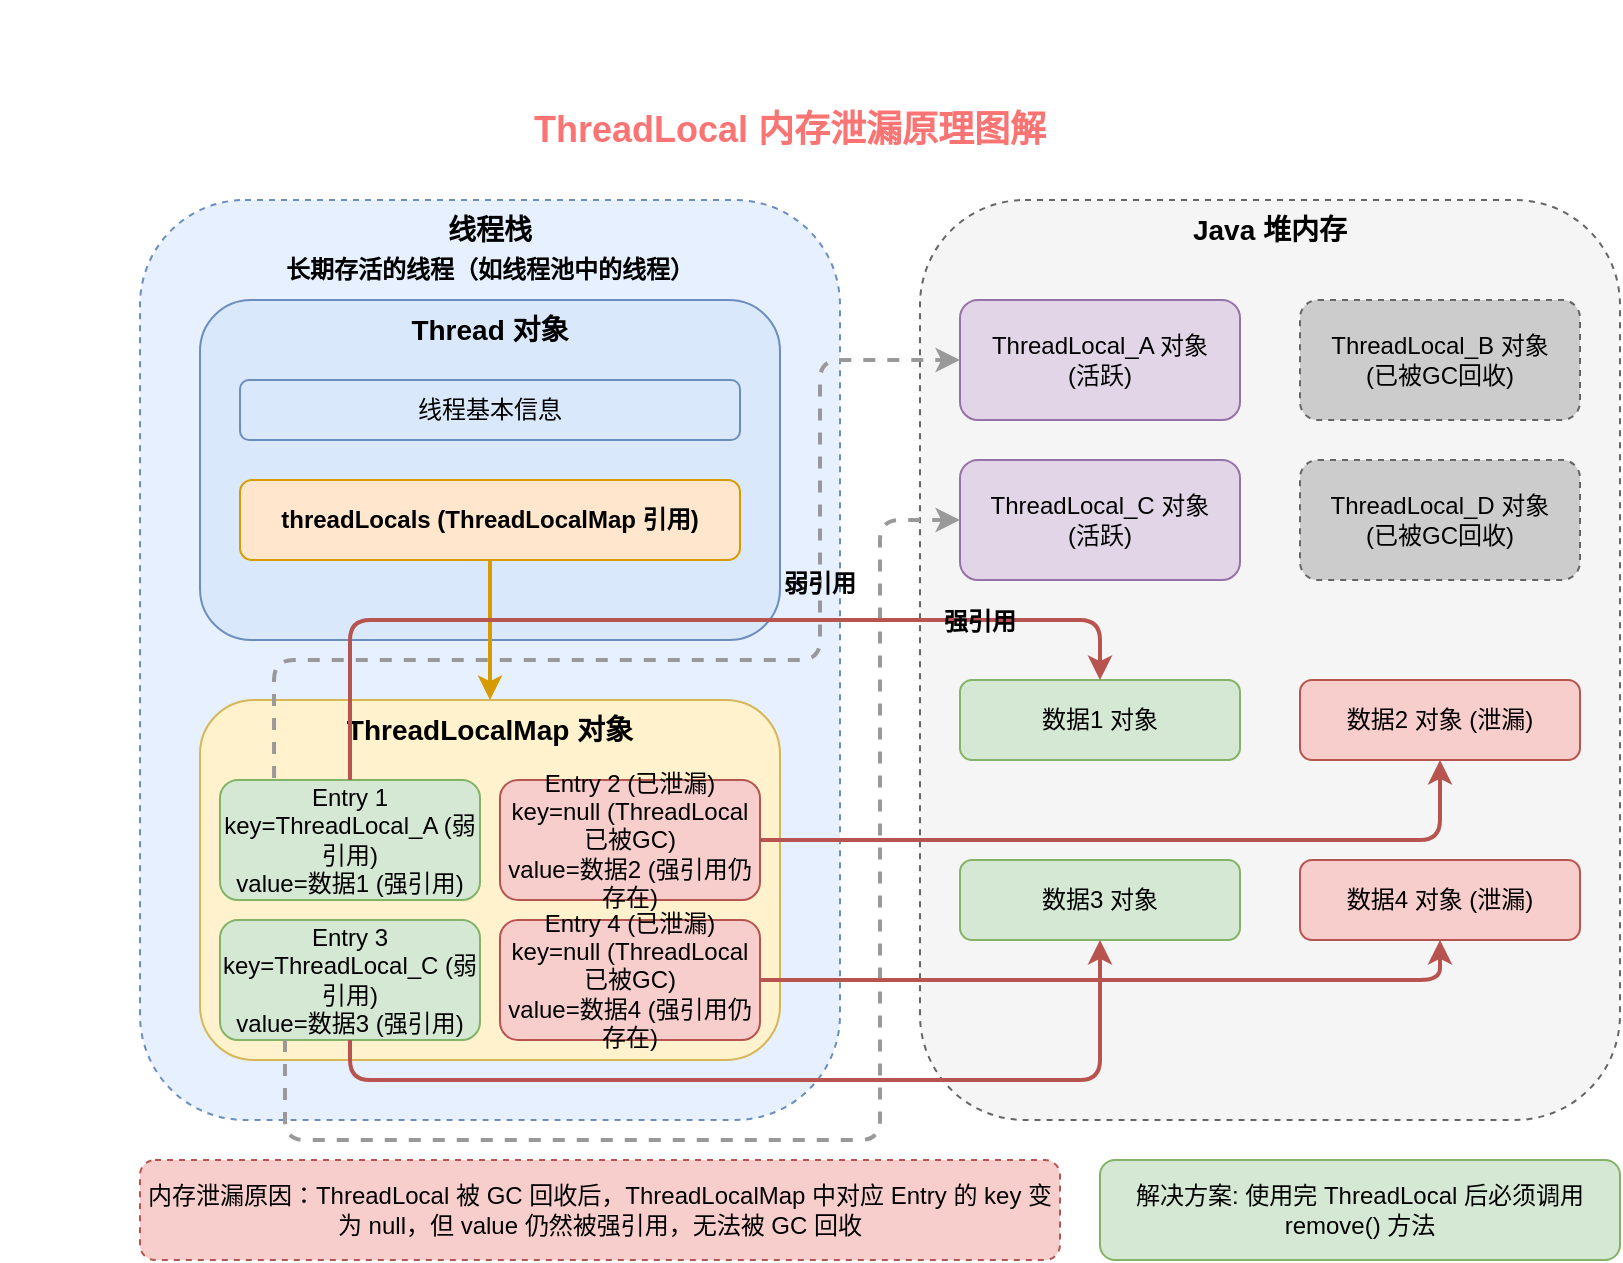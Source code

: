<mxfile version="25.0.2">
  <diagram id="3n5k-XV6Mu2RpvXu35rQ" name="ThreadLocal内存泄漏">
    <mxGraphModel dx="1420" dy="893" grid="1" gridSize="10" guides="1" tooltips="1" connect="1" arrows="1" fold="1" page="1" pageScale="1" pageWidth="850" pageHeight="1100" math="0" shadow="0">
      <root>
        <mxCell id="0" />
        <mxCell id="1" parent="0" />
        <object label="" id="theme-styles">
          <mxCell style="strokeColor=none;fillColor=none;" parent="1" vertex="1">
            <mxGeometry as="geometry" />
          </mxCell>
        </object>
        <object label="&lt;style&gt; /* 主题适配样式 */ @media (prefers-color-scheme: dark) {   .svg-text { fill: #e0e0e0; }   .svg-line { stroke: #aaaaaa; }   .svg-thread { fill: #2b579a; }   .svg-threadlocal { fill: #795c94; }   .svg-map { fill: #b18602; }   .svg-entry { fill: #356635; }   .svg-danger { fill: #a73232; }   .svg-weak { stroke: #999999; stroke-dasharray: 5 3; }   .svg-strong { stroke: #ff4d4d; }   .svg-garbage { fill: #aaaaaa; }   .svg-heap { fill: #e8e8e8; }   .svg-stack { fill: #d4e1f5; } } @media (prefers-color-scheme: light) {   .svg-text { fill: #333333; }   .svg-line { stroke: #666666; }   .svg-thread { fill: #dae8fc; }   .svg-threadlocal { fill: #e1d5e7; }   .svg-map { fill: #fff2cc; }   .svg-entry { fill: #d5e8d4; }   .svg-danger { fill: #f8cecc; }   .svg-weak { stroke: #999999; stroke-dasharray: 5 3; }   .svg-strong { stroke: #b85450; }   .svg-garbage { fill: #cccccc; }   .svg-heap { fill: #f5f5f5; }   .svg-stack { fill: #e6f0ff; } } &lt;/style&gt;" id="css-style-block">
          <mxCell style="text;html=1;strokeColor=none;fillColor=none;align=left;verticalAlign=middle;whiteSpace=wrap;rounded=0;fontSize=1;fontColor=#CCCCCC;" parent="1" vertex="1">
            <mxGeometry x="10" y="10" width="10" height="10" as="geometry" />
          </mxCell>
        </object>
        <mxCell id="21" value="&lt;b&gt;ThreadLocal 内存泄漏原理图解&lt;/b&gt;" style="text;html=1;strokeColor=none;fillColor=none;align=center;verticalAlign=middle;whiteSpace=wrap;rounded=0;class=svg-text;fontSize=18;fontColor=#fb7474;" parent="1" vertex="1">
          <mxGeometry x="180" y="50" width="430" height="30" as="geometry" />
        </mxCell>
        <mxCell id="30" value="Java 堆内存" style="rounded=1;whiteSpace=wrap;html=1;fillColor=#f5f5f5;strokeColor=#666666;verticalAlign=top;fontStyle=1;fontSize=14;dashed=1;class=svg-heap;" vertex="1" parent="1">
          <mxGeometry x="460" y="100" width="350" height="460" as="geometry" />
        </mxCell>
        <mxCell id="31" value="线程栈" style="rounded=1;whiteSpace=wrap;html=1;fillColor=#e6f0ff;strokeColor=#6c8ebf;verticalAlign=top;fontStyle=1;fontSize=14;dashed=1;class=svg-stack;" vertex="1" parent="1">
          <mxGeometry x="70" y="100" width="350" height="460" as="geometry" />
        </mxCell>
        <mxCell id="2" value="&lt;b&gt;Thread 对象&lt;/b&gt;" style="rounded=1;whiteSpace=wrap;html=1;fillColor=#dae8fc;strokeColor=#6c8ebf;verticalAlign=top;fontSize=14;class=svg-thread;" parent="1" vertex="1">
          <mxGeometry x="100" y="150" width="290" height="170" as="geometry" />
        </mxCell>
        <mxCell id="3" value="线程基本信息" style="rounded=1;whiteSpace=wrap;html=1;fillColor=none;strokeColor=#6c8ebf;class=svg-text;" parent="1" vertex="1">
          <mxGeometry x="120" y="190" width="250" height="30" as="geometry" />
        </mxCell>
        <mxCell id="4" value="threadLocals (ThreadLocalMap 引用)" style="rounded=1;whiteSpace=wrap;html=1;fillColor=#ffe6cc;strokeColor=#d79b00;fontStyle=1;class=svg-text;" parent="1" vertex="1">
          <mxGeometry x="120" y="240" width="250" height="40" as="geometry" />
        </mxCell>
        <mxCell id="6" value="ThreadLocalMap 对象" style="rounded=1;whiteSpace=wrap;html=1;fillColor=#fff2cc;strokeColor=#d6b656;verticalAlign=top;fontStyle=1;fontSize=14;class=svg-map;" parent="1" vertex="1">
          <mxGeometry x="100" y="350" width="290" height="180" as="geometry" />
        </mxCell>
        <mxCell id="7" value="Entry 1&lt;br&gt;key=ThreadLocal_A (弱引用)&lt;br&gt;value=数据1 (强引用)" style="rounded=1;whiteSpace=wrap;html=1;fillColor=#d5e8d4;strokeColor=#82b366;class=svg-entry;" parent="1" vertex="1">
          <mxGeometry x="110" y="390" width="130" height="60" as="geometry" />
        </mxCell>
        <mxCell id="9" value="Entry 3&lt;br&gt;key=ThreadLocal_C (弱引用)&lt;br&gt;value=数据3 (强引用)" style="rounded=1;whiteSpace=wrap;html=1;fillColor=#d5e8d4;strokeColor=#82b366;class=svg-entry;" parent="1" vertex="1">
          <mxGeometry x="110" y="460" width="130" height="60" as="geometry" />
        </mxCell>
        <mxCell id="8" value="Entry 2 (已泄漏)&lt;br&gt;key=null (ThreadLocal已被GC)&lt;br&gt;value=数据2 (强引用仍存在)" style="rounded=1;whiteSpace=wrap;html=1;fillColor=#f8cecc;strokeColor=#b85450;class=svg-danger;" parent="1" vertex="1">
          <mxGeometry x="250" y="390" width="130" height="60" as="geometry" />
        </mxCell>
        <mxCell id="10" value="Entry 4 (已泄漏)&lt;br&gt;key=null (ThreadLocal已被GC)&lt;br&gt;value=数据4 (强引用仍存在)" style="rounded=1;whiteSpace=wrap;html=1;fillColor=#f8cecc;strokeColor=#b85450;class=svg-danger;" parent="1" vertex="1">
          <mxGeometry x="250" y="460" width="130" height="60" as="geometry" />
        </mxCell>
        <mxCell id="11" value="ThreadLocal_A 对象&lt;br&gt;(活跃)" style="rounded=1;whiteSpace=wrap;html=1;fillColor=#e1d5e7;strokeColor=#9673a6;class=svg-threadlocal;" parent="1" vertex="1">
          <mxGeometry x="480" y="150" width="140" height="60" as="geometry" />
        </mxCell>
        <mxCell id="13" value="ThreadLocal_C 对象&lt;br&gt;(活跃)" style="rounded=1;whiteSpace=wrap;html=1;fillColor=#e1d5e7;strokeColor=#9673a6;class=svg-threadlocal;" parent="1" vertex="1">
          <mxGeometry x="480" y="230" width="140" height="60" as="geometry" />
        </mxCell>
        <mxCell id="12" value="ThreadLocal_B 对象&lt;br&gt;(已被GC回收)" style="rounded=1;whiteSpace=wrap;html=1;fillColor=#cccccc;strokeColor=#666666;dashed=1;class=svg-garbage;" parent="1" vertex="1">
          <mxGeometry x="650" y="150" width="140" height="60" as="geometry" />
        </mxCell>
        <mxCell id="14" value="ThreadLocal_D 对象&lt;br&gt;(已被GC回收)" style="rounded=1;whiteSpace=wrap;html=1;fillColor=#cccccc;strokeColor=#666666;dashed=1;class=svg-garbage;" parent="1" vertex="1">
          <mxGeometry x="650" y="230" width="140" height="60" as="geometry" />
        </mxCell>
        <mxCell id="41" value="数据1 对象" style="rounded=1;whiteSpace=wrap;html=1;fillColor=#d5e8d4;strokeColor=#82b366;class=svg-entry;" vertex="1" parent="1">
          <mxGeometry x="480" y="340" width="140" height="40" as="geometry" />
        </mxCell>
        <mxCell id="42" value="数据2 对象 (泄漏)" style="rounded=1;whiteSpace=wrap;html=1;fillColor=#f8cecc;strokeColor=#b85450;class=svg-danger;" vertex="1" parent="1">
          <mxGeometry x="650" y="340" width="140" height="40" as="geometry" />
        </mxCell>
        <mxCell id="43" value="数据3 对象" style="rounded=1;whiteSpace=wrap;html=1;fillColor=#d5e8d4;strokeColor=#82b366;class=svg-entry;" vertex="1" parent="1">
          <mxGeometry x="480" y="430" width="140" height="40" as="geometry" />
        </mxCell>
        <mxCell id="44" value="数据4 对象 (泄漏)" style="rounded=1;whiteSpace=wrap;html=1;fillColor=#f8cecc;strokeColor=#b85450;class=svg-danger;" vertex="1" parent="1">
          <mxGeometry x="650" y="430" width="140" height="40" as="geometry" />
        </mxCell>
        <mxCell id="5" style="edgeStyle=orthogonalEdgeStyle;html=1;entryX=0.5;entryY=0;entryDx=0;entryDy=0;strokeWidth=2;fillColor=#ffe6cc;strokeColor=#d79b00;exitX=0.5;exitY=1;exitDx=0;exitDy=0;class=svg-line;" parent="1" source="4" target="6" edge="1">
          <mxGeometry relative="1" as="geometry">
            <Array as="points">
              <mxPoint x="245" y="320" />
              <mxPoint x="245" y="320" />
            </Array>
          </mxGeometry>
        </mxCell>
        <mxCell id="15" style="edgeStyle=orthogonalEdgeStyle;html=1;entryX=0;entryY=0.5;entryDx=0;entryDy=0;strokeWidth=2;exitX=0.208;exitY=-0.017;exitDx=0;exitDy=0;dashed=1;strokeColor=#999999;class=svg-weak;exitPerimeter=0;" parent="1" source="7" target="11" edge="1">
          <mxGeometry relative="1" as="geometry">
            <Array as="points">
              <mxPoint x="137" y="330" />
              <mxPoint x="410" y="330" />
              <mxPoint x="410" y="180" />
            </Array>
          </mxGeometry>
        </mxCell>
        <mxCell id="16" style="edgeStyle=orthogonalEdgeStyle;html=1;entryX=0;entryY=0.5;entryDx=0;entryDy=0;strokeWidth=2;exitX=0.25;exitY=1;exitDx=0;exitDy=0;dashed=1;strokeColor=#999999;class=svg-weak;" parent="1" source="9" target="13" edge="1">
          <mxGeometry relative="1" as="geometry">
            <Array as="points">
              <mxPoint x="143" y="570" />
              <mxPoint x="440" y="570" />
              <mxPoint x="440" y="260" />
            </Array>
          </mxGeometry>
        </mxCell>
        <mxCell id="51" style="edgeStyle=orthogonalEdgeStyle;html=1;entryX=0.5;entryY=0;entryDx=0;entryDy=0;strokeWidth=2;strokeColor=#b85450;exitX=0.5;exitY=0;exitDx=0;exitDy=0;class=svg-strong;" edge="1" parent="1" source="7" target="41">
          <mxGeometry relative="1" as="geometry">
            <Array as="points">
              <mxPoint x="175" y="310" />
              <mxPoint x="550" y="310" />
            </Array>
          </mxGeometry>
        </mxCell>
        <mxCell id="52" style="edgeStyle=orthogonalEdgeStyle;html=1;entryX=0.5;entryY=1;entryDx=0;entryDy=0;strokeWidth=2;strokeColor=#b85450;exitX=0.5;exitY=1;exitDx=0;exitDy=0;class=svg-strong;" edge="1" parent="1" source="9" target="43">
          <mxGeometry relative="1" as="geometry">
            <Array as="points">
              <mxPoint x="175" y="540" />
              <mxPoint x="550" y="540" />
            </Array>
          </mxGeometry>
        </mxCell>
        <mxCell id="53" style="edgeStyle=orthogonalEdgeStyle;html=1;entryX=0.5;entryY=1;entryDx=0;entryDy=0;strokeWidth=2;strokeColor=#b85450;exitX=1;exitY=0.5;exitDx=0;exitDy=0;class=svg-strong;" edge="1" parent="1" source="8" target="42">
          <mxGeometry relative="1" as="geometry">
            <Array as="points">
              <mxPoint x="720" y="420" />
            </Array>
          </mxGeometry>
        </mxCell>
        <mxCell id="54" style="edgeStyle=orthogonalEdgeStyle;html=1;entryX=0.5;entryY=1;entryDx=0;entryDy=0;strokeWidth=2;strokeColor=#b85450;exitX=1;exitY=0.5;exitDx=0;exitDy=0;class=svg-strong;" edge="1" parent="1" source="10" target="44">
          <mxGeometry relative="1" as="geometry">
            <Array as="points">
              <mxPoint x="720" y="490" />
            </Array>
          </mxGeometry>
        </mxCell>
        <mxCell id="19" value="弱引用" style="text;html=1;strokeColor=none;fillColor=none;align=center;verticalAlign=middle;whiteSpace=wrap;rounded=0;fontStyle=1;class=svg-text;" parent="1" vertex="1">
          <mxGeometry x="380" y="277" width="60" height="30" as="geometry" />
        </mxCell>
        <mxCell id="20" value="强引用" style="text;html=1;strokeColor=none;fillColor=none;align=center;verticalAlign=middle;whiteSpace=wrap;rounded=0;fontStyle=1;class=svg-text;" parent="1" vertex="1">
          <mxGeometry x="460" y="296" width="60" height="30" as="geometry" />
        </mxCell>
        <mxCell id="23" value="长期存活的线程（如线程池中的线程）" style="text;html=1;strokeColor=none;fillColor=none;align=center;verticalAlign=middle;whiteSpace=wrap;rounded=0;fontStyle=1;class=svg-text;" parent="1" vertex="1">
          <mxGeometry x="140" y="120" width="210" height="30" as="geometry" />
        </mxCell>
        <mxCell id="22" value="内存泄漏原因：ThreadLocal 被 GC 回收后，ThreadLocalMap 中对应 Entry 的 key 变为 null，但 value 仍然被强引用，无法被 GC 回收" style="rounded=1;whiteSpace=wrap;html=1;fillColor=#f8cecc;strokeColor=#b85450;dashed=1;class=svg-danger;" parent="1" vertex="1">
          <mxGeometry x="70" y="580" width="460" height="50" as="geometry" />
        </mxCell>
        <mxCell id="25" value="解决方案: 使用完 ThreadLocal 后必须调用remove() 方法" style="rounded=1;whiteSpace=wrap;html=1;fillColor=#d5e8d4;strokeColor=#82b366;class=svg-entry;" parent="1" vertex="1">
          <mxGeometry x="550" y="580" width="260" height="50" as="geometry" />
        </mxCell>
      </root>
    </mxGraphModel>
  </diagram>
</mxfile>

